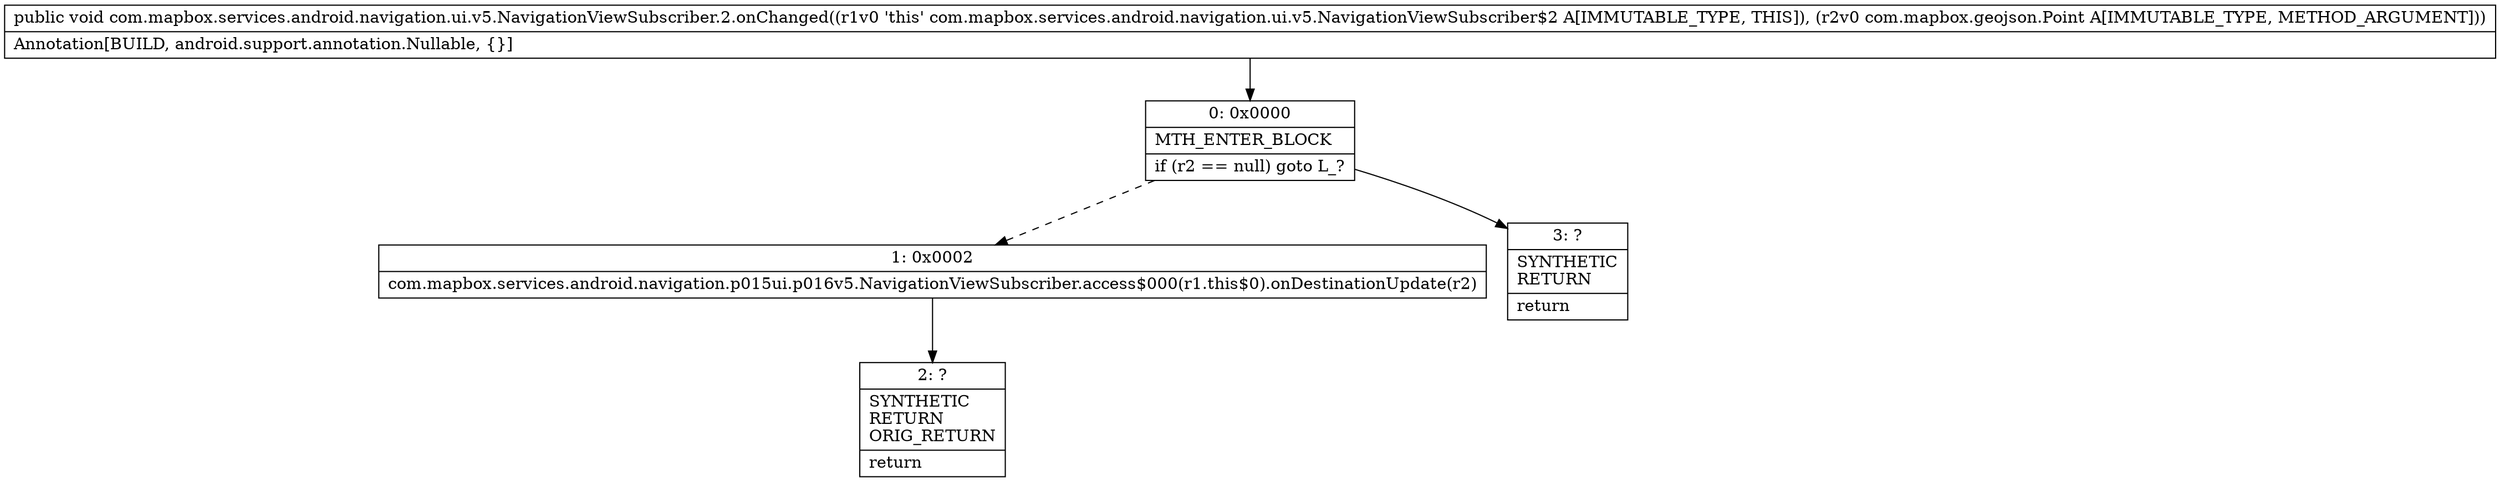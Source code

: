 digraph "CFG forcom.mapbox.services.android.navigation.ui.v5.NavigationViewSubscriber.2.onChanged(Lcom\/mapbox\/geojson\/Point;)V" {
Node_0 [shape=record,label="{0\:\ 0x0000|MTH_ENTER_BLOCK\l|if (r2 == null) goto L_?\l}"];
Node_1 [shape=record,label="{1\:\ 0x0002|com.mapbox.services.android.navigation.p015ui.p016v5.NavigationViewSubscriber.access$000(r1.this$0).onDestinationUpdate(r2)\l}"];
Node_2 [shape=record,label="{2\:\ ?|SYNTHETIC\lRETURN\lORIG_RETURN\l|return\l}"];
Node_3 [shape=record,label="{3\:\ ?|SYNTHETIC\lRETURN\l|return\l}"];
MethodNode[shape=record,label="{public void com.mapbox.services.android.navigation.ui.v5.NavigationViewSubscriber.2.onChanged((r1v0 'this' com.mapbox.services.android.navigation.ui.v5.NavigationViewSubscriber$2 A[IMMUTABLE_TYPE, THIS]), (r2v0 com.mapbox.geojson.Point A[IMMUTABLE_TYPE, METHOD_ARGUMENT]))  | Annotation[BUILD, android.support.annotation.Nullable, \{\}]\l}"];
MethodNode -> Node_0;
Node_0 -> Node_1[style=dashed];
Node_0 -> Node_3;
Node_1 -> Node_2;
}

